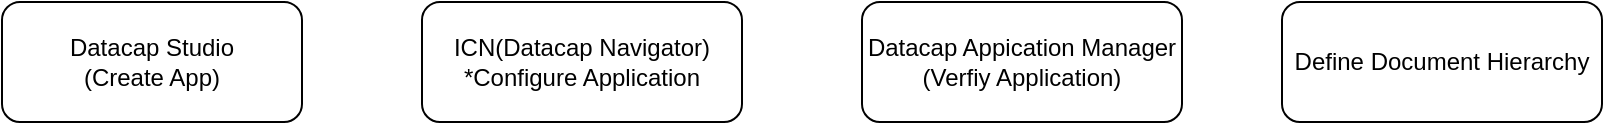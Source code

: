 <mxfile version="21.6.2" type="github">
  <diagram name="Page-1" id="zf5AZORcXDYjho-Rdyb4">
    <mxGraphModel dx="2222" dy="739" grid="1" gridSize="10" guides="1" tooltips="1" connect="1" arrows="1" fold="1" page="1" pageScale="1" pageWidth="850" pageHeight="1100" math="0" shadow="0">
      <root>
        <mxCell id="0" />
        <mxCell id="1" parent="0" />
        <mxCell id="4z83yg8GvwpwiIHcIQgr-1" value="Datacap Studio&lt;br&gt;(Create App)" style="rounded=1;whiteSpace=wrap;html=1;" vertex="1" parent="1">
          <mxGeometry x="-70" y="120" width="150" height="60" as="geometry" />
        </mxCell>
        <mxCell id="4z83yg8GvwpwiIHcIQgr-2" value="ICN(Datacap Navigator)&lt;br&gt;*Configure Application" style="rounded=1;whiteSpace=wrap;html=1;" vertex="1" parent="1">
          <mxGeometry x="140" y="120" width="160" height="60" as="geometry" />
        </mxCell>
        <mxCell id="4z83yg8GvwpwiIHcIQgr-4" value="Datacap Appication Manager&lt;br&gt;(Verfiy Application)" style="rounded=1;whiteSpace=wrap;html=1;" vertex="1" parent="1">
          <mxGeometry x="360" y="120" width="160" height="60" as="geometry" />
        </mxCell>
        <mxCell id="4z83yg8GvwpwiIHcIQgr-5" value="Define Document Hierarchy" style="rounded=1;whiteSpace=wrap;html=1;" vertex="1" parent="1">
          <mxGeometry x="570" y="120" width="160" height="60" as="geometry" />
        </mxCell>
      </root>
    </mxGraphModel>
  </diagram>
</mxfile>
